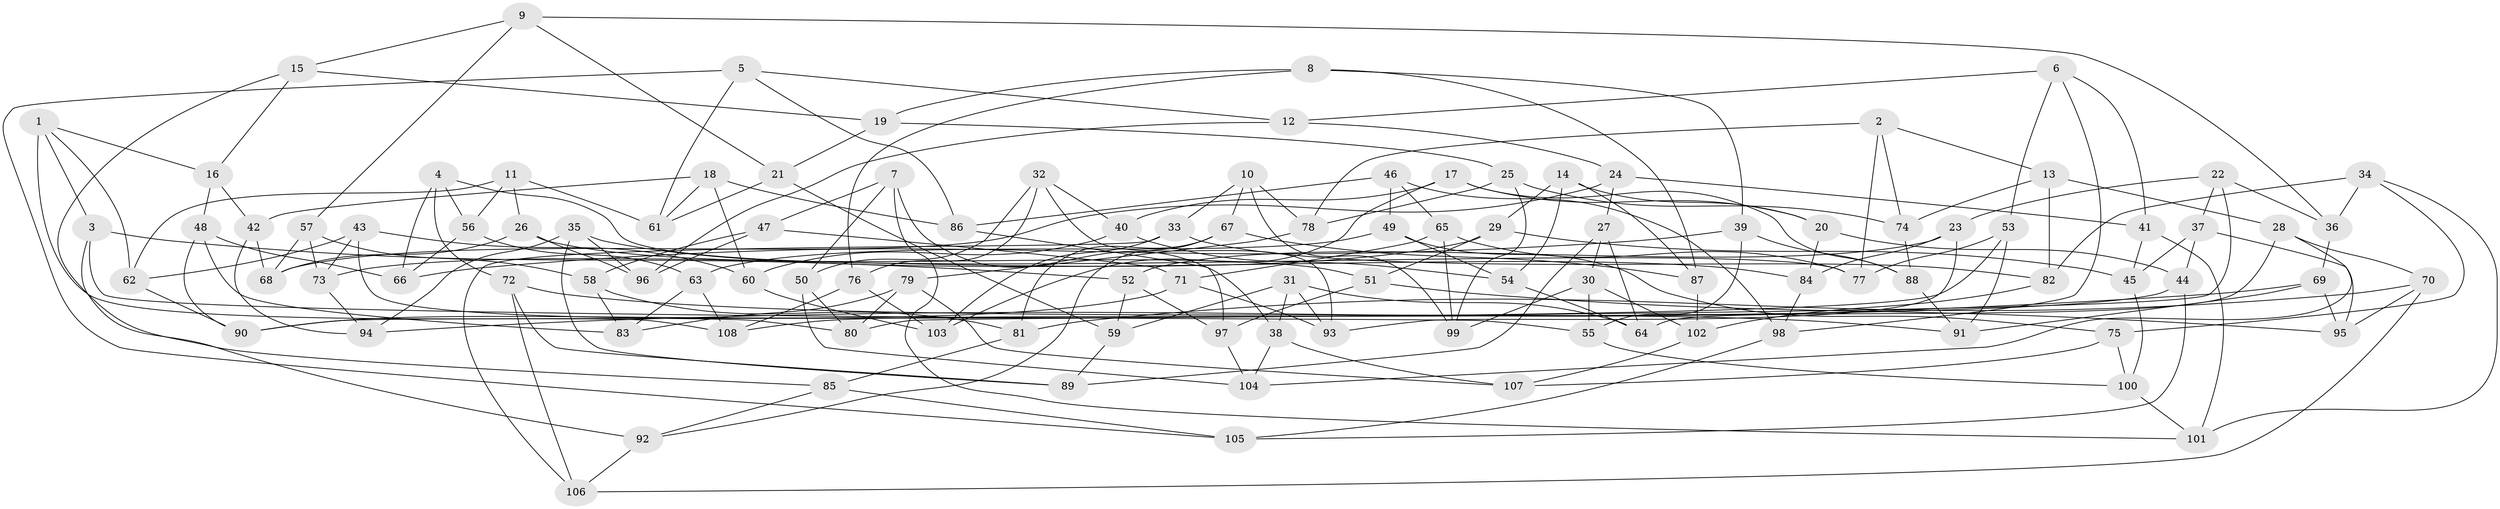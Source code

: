 // Generated by graph-tools (version 1.1) at 2025/26/03/09/25 03:26:56]
// undirected, 108 vertices, 216 edges
graph export_dot {
graph [start="1"]
  node [color=gray90,style=filled];
  1;
  2;
  3;
  4;
  5;
  6;
  7;
  8;
  9;
  10;
  11;
  12;
  13;
  14;
  15;
  16;
  17;
  18;
  19;
  20;
  21;
  22;
  23;
  24;
  25;
  26;
  27;
  28;
  29;
  30;
  31;
  32;
  33;
  34;
  35;
  36;
  37;
  38;
  39;
  40;
  41;
  42;
  43;
  44;
  45;
  46;
  47;
  48;
  49;
  50;
  51;
  52;
  53;
  54;
  55;
  56;
  57;
  58;
  59;
  60;
  61;
  62;
  63;
  64;
  65;
  66;
  67;
  68;
  69;
  70;
  71;
  72;
  73;
  74;
  75;
  76;
  77;
  78;
  79;
  80;
  81;
  82;
  83;
  84;
  85;
  86;
  87;
  88;
  89;
  90;
  91;
  92;
  93;
  94;
  95;
  96;
  97;
  98;
  99;
  100;
  101;
  102;
  103;
  104;
  105;
  106;
  107;
  108;
  1 -- 16;
  1 -- 62;
  1 -- 108;
  1 -- 3;
  2 -- 74;
  2 -- 78;
  2 -- 77;
  2 -- 13;
  3 -- 92;
  3 -- 52;
  3 -- 55;
  4 -- 56;
  4 -- 66;
  4 -- 77;
  4 -- 72;
  5 -- 61;
  5 -- 105;
  5 -- 12;
  5 -- 86;
  6 -- 12;
  6 -- 53;
  6 -- 98;
  6 -- 41;
  7 -- 101;
  7 -- 38;
  7 -- 50;
  7 -- 47;
  8 -- 76;
  8 -- 39;
  8 -- 87;
  8 -- 19;
  9 -- 21;
  9 -- 36;
  9 -- 57;
  9 -- 15;
  10 -- 67;
  10 -- 33;
  10 -- 78;
  10 -- 99;
  11 -- 61;
  11 -- 62;
  11 -- 26;
  11 -- 56;
  12 -- 24;
  12 -- 96;
  13 -- 74;
  13 -- 82;
  13 -- 28;
  14 -- 54;
  14 -- 29;
  14 -- 20;
  14 -- 87;
  15 -- 19;
  15 -- 16;
  15 -- 85;
  16 -- 42;
  16 -- 48;
  17 -- 103;
  17 -- 88;
  17 -- 40;
  17 -- 20;
  18 -- 60;
  18 -- 42;
  18 -- 86;
  18 -- 61;
  19 -- 25;
  19 -- 21;
  20 -- 84;
  20 -- 44;
  21 -- 59;
  21 -- 61;
  22 -- 80;
  22 -- 37;
  22 -- 36;
  22 -- 23;
  23 -- 52;
  23 -- 93;
  23 -- 84;
  24 -- 41;
  24 -- 27;
  24 -- 68;
  25 -- 99;
  25 -- 78;
  25 -- 74;
  26 -- 68;
  26 -- 51;
  26 -- 96;
  27 -- 89;
  27 -- 30;
  27 -- 64;
  28 -- 64;
  28 -- 70;
  28 -- 104;
  29 -- 51;
  29 -- 45;
  29 -- 73;
  30 -- 99;
  30 -- 55;
  30 -- 102;
  31 -- 64;
  31 -- 38;
  31 -- 59;
  31 -- 93;
  32 -- 93;
  32 -- 76;
  32 -- 40;
  32 -- 50;
  33 -- 82;
  33 -- 103;
  33 -- 106;
  34 -- 101;
  34 -- 75;
  34 -- 82;
  34 -- 36;
  35 -- 96;
  35 -- 94;
  35 -- 84;
  35 -- 89;
  36 -- 69;
  37 -- 45;
  37 -- 44;
  37 -- 95;
  38 -- 107;
  38 -- 104;
  39 -- 55;
  39 -- 88;
  39 -- 66;
  40 -- 54;
  40 -- 60;
  41 -- 45;
  41 -- 101;
  42 -- 94;
  42 -- 68;
  43 -- 80;
  43 -- 60;
  43 -- 62;
  43 -- 73;
  44 -- 108;
  44 -- 105;
  45 -- 100;
  46 -- 65;
  46 -- 86;
  46 -- 98;
  46 -- 49;
  47 -- 58;
  47 -- 71;
  47 -- 96;
  48 -- 90;
  48 -- 83;
  48 -- 66;
  49 -- 63;
  49 -- 54;
  49 -- 75;
  50 -- 104;
  50 -- 80;
  51 -- 95;
  51 -- 97;
  52 -- 97;
  52 -- 59;
  53 -- 91;
  53 -- 90;
  53 -- 77;
  54 -- 64;
  55 -- 100;
  56 -- 63;
  56 -- 66;
  57 -- 68;
  57 -- 73;
  57 -- 58;
  58 -- 83;
  58 -- 81;
  59 -- 89;
  60 -- 103;
  62 -- 90;
  63 -- 83;
  63 -- 108;
  65 -- 77;
  65 -- 99;
  65 -- 71;
  67 -- 92;
  67 -- 81;
  67 -- 87;
  69 -- 91;
  69 -- 95;
  69 -- 94;
  70 -- 106;
  70 -- 81;
  70 -- 95;
  71 -- 93;
  71 -- 90;
  72 -- 89;
  72 -- 91;
  72 -- 106;
  73 -- 94;
  74 -- 88;
  75 -- 100;
  75 -- 107;
  76 -- 108;
  76 -- 103;
  78 -- 79;
  79 -- 83;
  79 -- 107;
  79 -- 80;
  81 -- 85;
  82 -- 102;
  84 -- 98;
  85 -- 92;
  85 -- 105;
  86 -- 97;
  87 -- 102;
  88 -- 91;
  92 -- 106;
  97 -- 104;
  98 -- 105;
  100 -- 101;
  102 -- 107;
}
